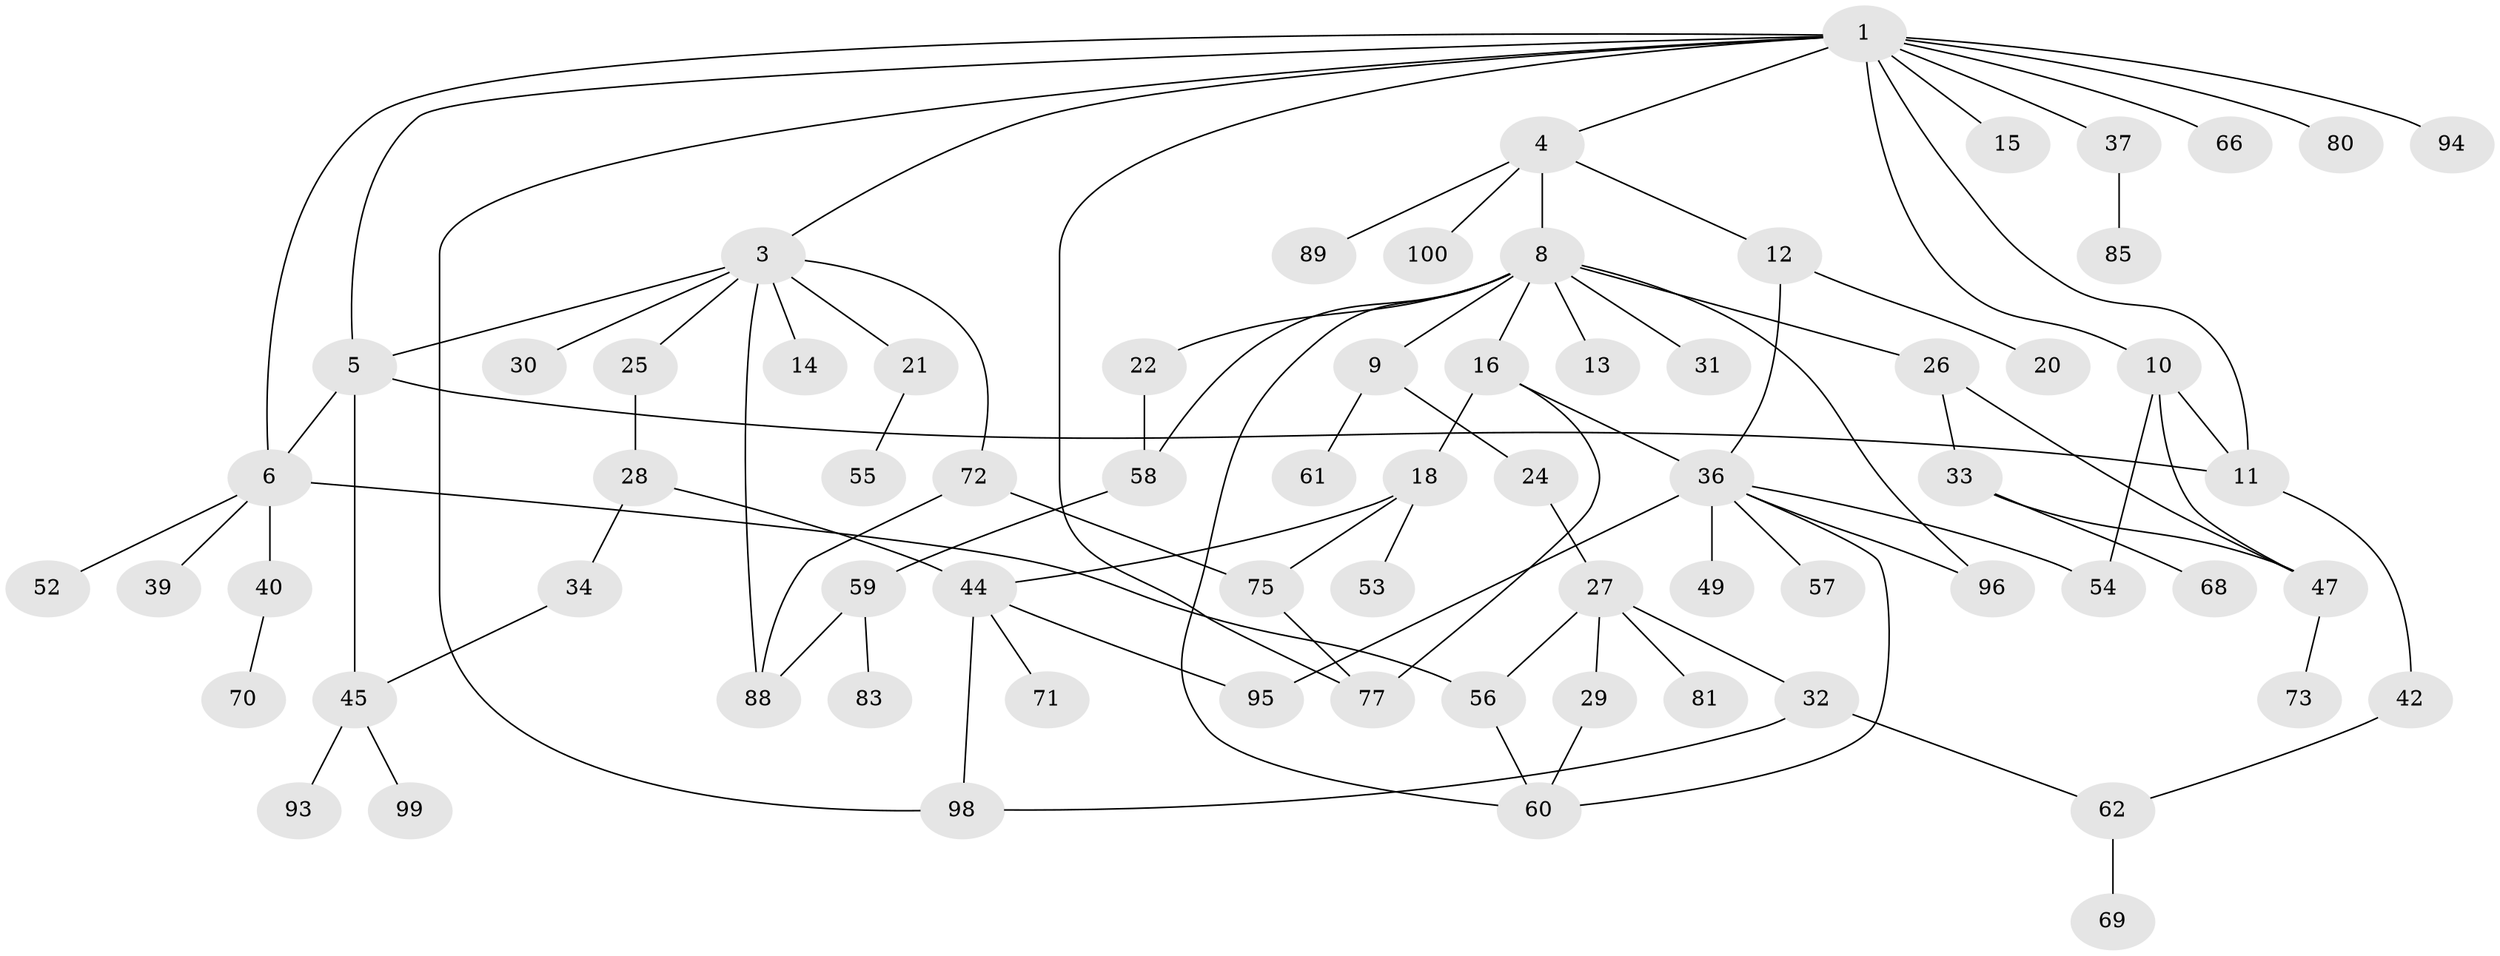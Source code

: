 // original degree distribution, {9: 0.01, 6: 0.03, 7: 0.01, 5: 0.05, 3: 0.19, 8: 0.01, 4: 0.1, 1: 0.34, 2: 0.26}
// Generated by graph-tools (version 1.1) at 2025/38/02/21/25 10:38:51]
// undirected, 71 vertices, 95 edges
graph export_dot {
graph [start="1"]
  node [color=gray90,style=filled];
  1 [super="+2"];
  3 [super="+7"];
  4;
  5;
  6 [super="+17"];
  8 [super="+19"];
  9 [super="+23"];
  10 [super="+97"];
  11 [super="+46"];
  12;
  13;
  14 [super="+41"];
  15;
  16 [super="+67"];
  18 [super="+43"];
  20;
  21 [super="+74"];
  22;
  24;
  25 [super="+92"];
  26;
  27 [super="+65"];
  28;
  29;
  30;
  31 [super="+35"];
  32 [super="+64"];
  33 [super="+50"];
  34;
  36 [super="+84"];
  37 [super="+38"];
  39;
  40;
  42;
  44 [super="+82"];
  45 [super="+48"];
  47 [super="+51"];
  49;
  52;
  53;
  54 [super="+63"];
  55;
  56;
  57;
  58;
  59 [super="+78"];
  60 [super="+76"];
  61;
  62 [super="+91"];
  66;
  68 [super="+90"];
  69;
  70;
  71 [super="+86"];
  72;
  73;
  75 [super="+79"];
  77;
  80;
  81;
  83 [super="+87"];
  85;
  88;
  89;
  93;
  94;
  95;
  96;
  98;
  99;
  100;
  1 -- 5;
  1 -- 15;
  1 -- 37;
  1 -- 66;
  1 -- 80;
  1 -- 98;
  1 -- 11;
  1 -- 77;
  1 -- 3;
  1 -- 4;
  1 -- 6;
  1 -- 10;
  1 -- 94;
  3 -- 21;
  3 -- 25;
  3 -- 72;
  3 -- 88;
  3 -- 5;
  3 -- 14;
  3 -- 30;
  4 -- 8;
  4 -- 12;
  4 -- 89;
  4 -- 100;
  5 -- 11;
  5 -- 45;
  5 -- 6;
  6 -- 39;
  6 -- 52;
  6 -- 56;
  6 -- 40;
  8 -- 9 [weight=2];
  8 -- 13;
  8 -- 16;
  8 -- 22;
  8 -- 26;
  8 -- 31;
  8 -- 96;
  8 -- 58;
  8 -- 60;
  9 -- 24;
  9 -- 61;
  10 -- 54;
  10 -- 47;
  10 -- 11;
  11 -- 42;
  12 -- 20;
  12 -- 36;
  16 -- 18;
  16 -- 77;
  16 -- 36;
  18 -- 53;
  18 -- 75;
  18 -- 44;
  21 -- 55;
  22 -- 58;
  24 -- 27;
  25 -- 28;
  26 -- 33;
  26 -- 47;
  27 -- 29;
  27 -- 32;
  27 -- 56;
  27 -- 81;
  28 -- 34;
  28 -- 44;
  29 -- 60;
  32 -- 62;
  32 -- 98;
  33 -- 68;
  33 -- 47;
  34 -- 45;
  36 -- 49;
  36 -- 54;
  36 -- 57;
  36 -- 96;
  36 -- 60;
  36 -- 95;
  37 -- 85;
  40 -- 70;
  42 -- 62;
  44 -- 71;
  44 -- 98;
  44 -- 95;
  45 -- 93;
  45 -- 99;
  47 -- 73;
  56 -- 60;
  58 -- 59;
  59 -- 83;
  59 -- 88;
  62 -- 69;
  72 -- 75;
  72 -- 88;
  75 -- 77;
}
